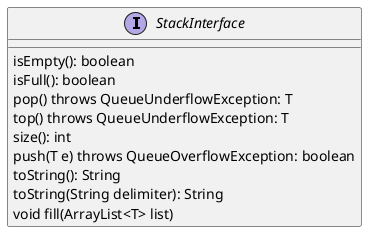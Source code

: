 @startuml
Interface StackInterface{
isEmpty(): boolean
isFull(): boolean
pop() throws QueueUnderflowException: T
top() throws QueueUnderflowException: T
size(): int
push(T e) throws QueueOverflowException: boolean
toString(): String
toString(String delimiter): String
void fill(ArrayList<T> list)
}


@enduml